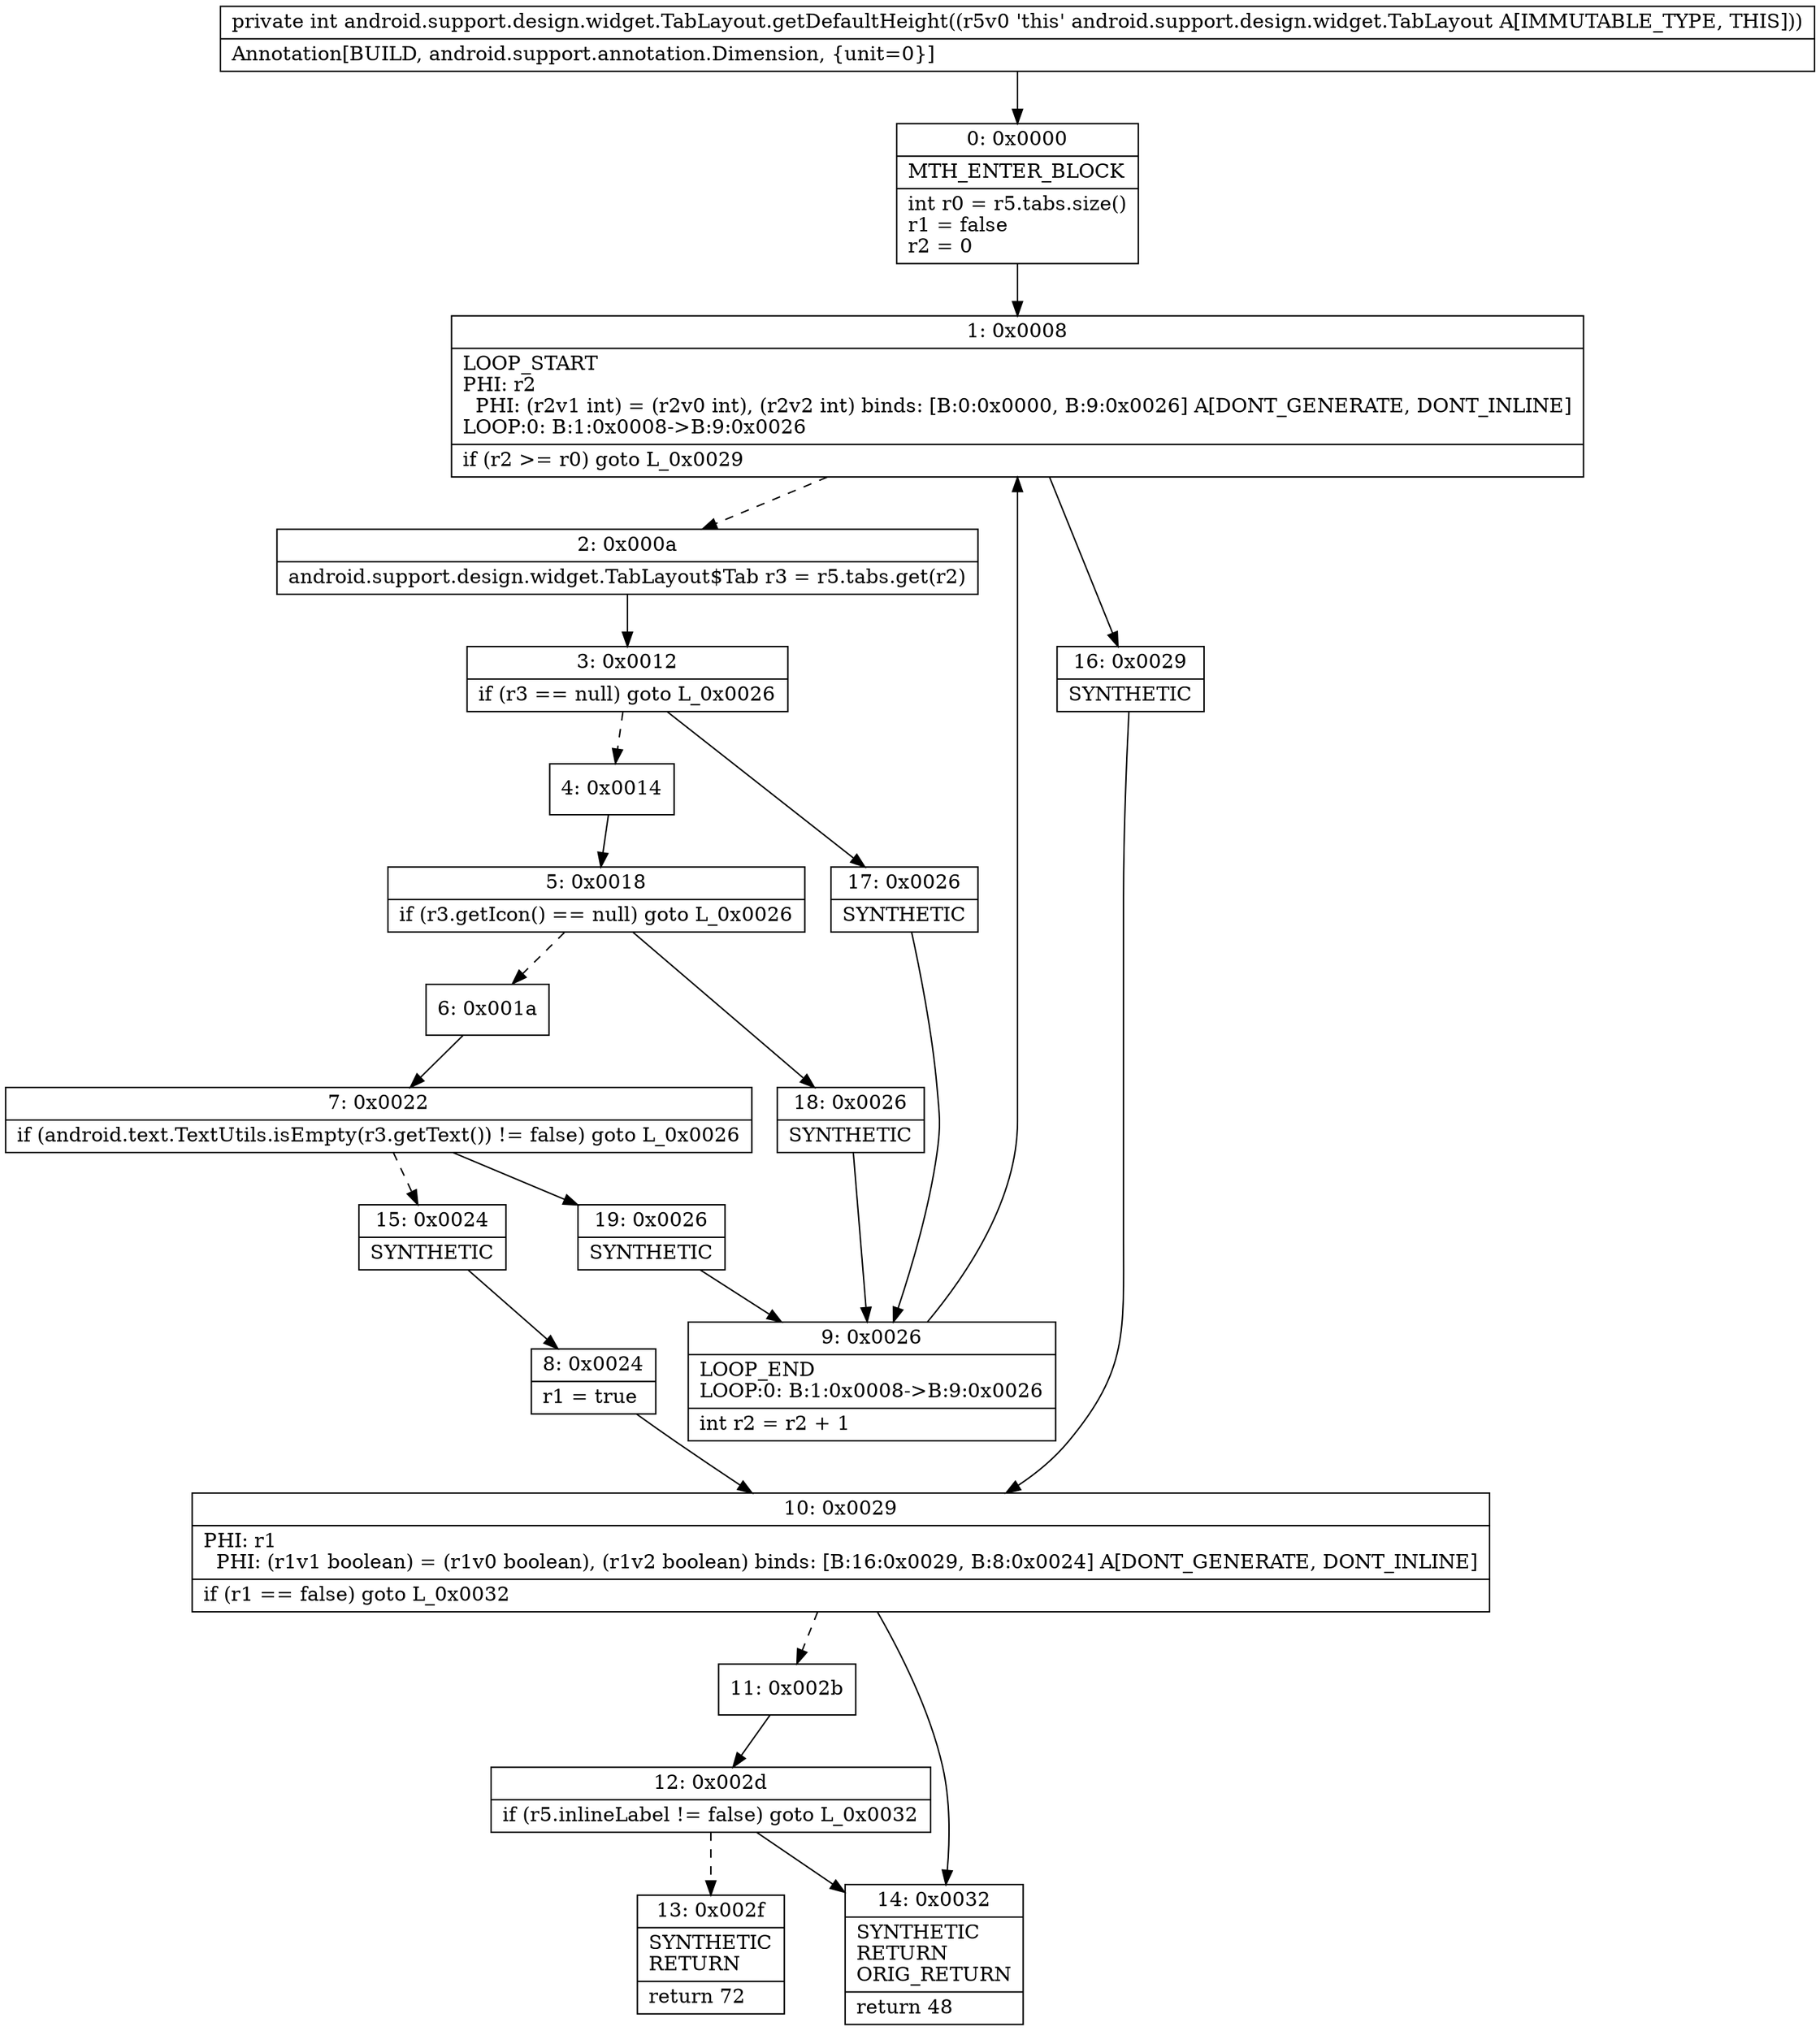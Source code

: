 digraph "CFG forandroid.support.design.widget.TabLayout.getDefaultHeight()I" {
Node_0 [shape=record,label="{0\:\ 0x0000|MTH_ENTER_BLOCK\l|int r0 = r5.tabs.size()\lr1 = false\lr2 = 0\l}"];
Node_1 [shape=record,label="{1\:\ 0x0008|LOOP_START\lPHI: r2 \l  PHI: (r2v1 int) = (r2v0 int), (r2v2 int) binds: [B:0:0x0000, B:9:0x0026] A[DONT_GENERATE, DONT_INLINE]\lLOOP:0: B:1:0x0008\-\>B:9:0x0026\l|if (r2 \>= r0) goto L_0x0029\l}"];
Node_2 [shape=record,label="{2\:\ 0x000a|android.support.design.widget.TabLayout$Tab r3 = r5.tabs.get(r2)\l}"];
Node_3 [shape=record,label="{3\:\ 0x0012|if (r3 == null) goto L_0x0026\l}"];
Node_4 [shape=record,label="{4\:\ 0x0014}"];
Node_5 [shape=record,label="{5\:\ 0x0018|if (r3.getIcon() == null) goto L_0x0026\l}"];
Node_6 [shape=record,label="{6\:\ 0x001a}"];
Node_7 [shape=record,label="{7\:\ 0x0022|if (android.text.TextUtils.isEmpty(r3.getText()) != false) goto L_0x0026\l}"];
Node_8 [shape=record,label="{8\:\ 0x0024|r1 = true\l}"];
Node_9 [shape=record,label="{9\:\ 0x0026|LOOP_END\lLOOP:0: B:1:0x0008\-\>B:9:0x0026\l|int r2 = r2 + 1\l}"];
Node_10 [shape=record,label="{10\:\ 0x0029|PHI: r1 \l  PHI: (r1v1 boolean) = (r1v0 boolean), (r1v2 boolean) binds: [B:16:0x0029, B:8:0x0024] A[DONT_GENERATE, DONT_INLINE]\l|if (r1 == false) goto L_0x0032\l}"];
Node_11 [shape=record,label="{11\:\ 0x002b}"];
Node_12 [shape=record,label="{12\:\ 0x002d|if (r5.inlineLabel != false) goto L_0x0032\l}"];
Node_13 [shape=record,label="{13\:\ 0x002f|SYNTHETIC\lRETURN\l|return 72\l}"];
Node_14 [shape=record,label="{14\:\ 0x0032|SYNTHETIC\lRETURN\lORIG_RETURN\l|return 48\l}"];
Node_15 [shape=record,label="{15\:\ 0x0024|SYNTHETIC\l}"];
Node_16 [shape=record,label="{16\:\ 0x0029|SYNTHETIC\l}"];
Node_17 [shape=record,label="{17\:\ 0x0026|SYNTHETIC\l}"];
Node_18 [shape=record,label="{18\:\ 0x0026|SYNTHETIC\l}"];
Node_19 [shape=record,label="{19\:\ 0x0026|SYNTHETIC\l}"];
MethodNode[shape=record,label="{private int android.support.design.widget.TabLayout.getDefaultHeight((r5v0 'this' android.support.design.widget.TabLayout A[IMMUTABLE_TYPE, THIS]))  | Annotation[BUILD, android.support.annotation.Dimension, \{unit=0\}]\l}"];
MethodNode -> Node_0;
Node_0 -> Node_1;
Node_1 -> Node_2[style=dashed];
Node_1 -> Node_16;
Node_2 -> Node_3;
Node_3 -> Node_4[style=dashed];
Node_3 -> Node_17;
Node_4 -> Node_5;
Node_5 -> Node_6[style=dashed];
Node_5 -> Node_18;
Node_6 -> Node_7;
Node_7 -> Node_15[style=dashed];
Node_7 -> Node_19;
Node_8 -> Node_10;
Node_9 -> Node_1;
Node_10 -> Node_11[style=dashed];
Node_10 -> Node_14;
Node_11 -> Node_12;
Node_12 -> Node_13[style=dashed];
Node_12 -> Node_14;
Node_15 -> Node_8;
Node_16 -> Node_10;
Node_17 -> Node_9;
Node_18 -> Node_9;
Node_19 -> Node_9;
}

